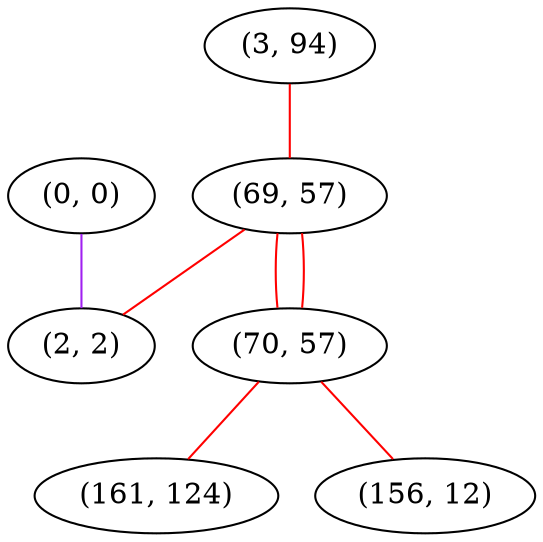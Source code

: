 graph "" {
"(0, 0)";
"(3, 94)";
"(69, 57)";
"(70, 57)";
"(161, 124)";
"(2, 2)";
"(156, 12)";
"(0, 0)" -- "(2, 2)"  [color=purple, key=0, weight=4];
"(3, 94)" -- "(69, 57)"  [color=red, key=0, weight=1];
"(69, 57)" -- "(70, 57)"  [color=red, key=0, weight=1];
"(69, 57)" -- "(70, 57)"  [color=red, key=1, weight=1];
"(69, 57)" -- "(2, 2)"  [color=red, key=0, weight=1];
"(70, 57)" -- "(156, 12)"  [color=red, key=0, weight=1];
"(70, 57)" -- "(161, 124)"  [color=red, key=0, weight=1];
}
